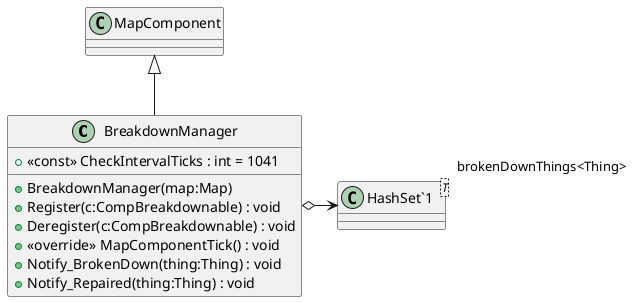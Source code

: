 @startuml
class BreakdownManager {
    + <<const>> CheckIntervalTicks : int = 1041
    + BreakdownManager(map:Map)
    + Register(c:CompBreakdownable) : void
    + Deregister(c:CompBreakdownable) : void
    + <<override>> MapComponentTick() : void
    + Notify_BrokenDown(thing:Thing) : void
    + Notify_Repaired(thing:Thing) : void
}
class "HashSet`1"<T> {
}
MapComponent <|-- BreakdownManager
BreakdownManager o-> "brokenDownThings<Thing>" "HashSet`1"
@enduml
